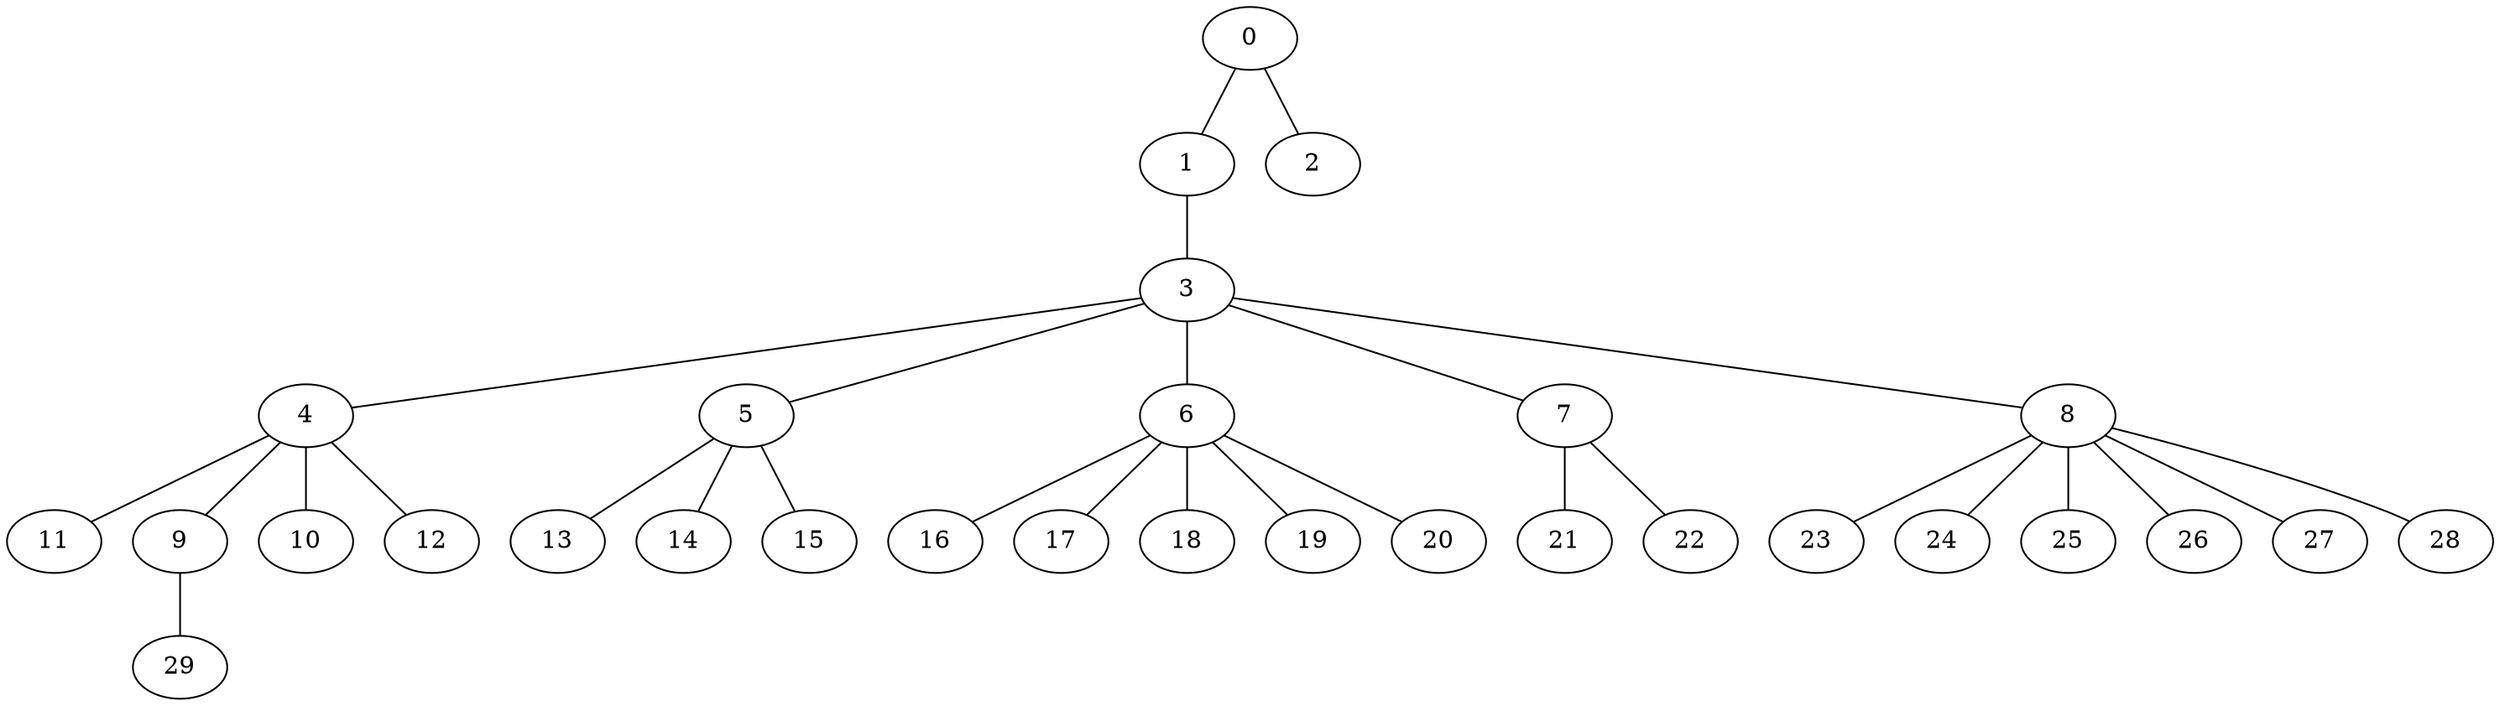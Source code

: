 
graph graphname {
    0 -- 1
0 -- 2
1 -- 3
3 -- 4
3 -- 5
3 -- 6
3 -- 7
3 -- 8
4 -- 11
4 -- 9
4 -- 10
4 -- 12
5 -- 13
5 -- 14
5 -- 15
6 -- 16
6 -- 17
6 -- 18
6 -- 19
6 -- 20
7 -- 21
7 -- 22
8 -- 23
8 -- 24
8 -- 25
8 -- 26
8 -- 27
8 -- 28
9 -- 29

}
